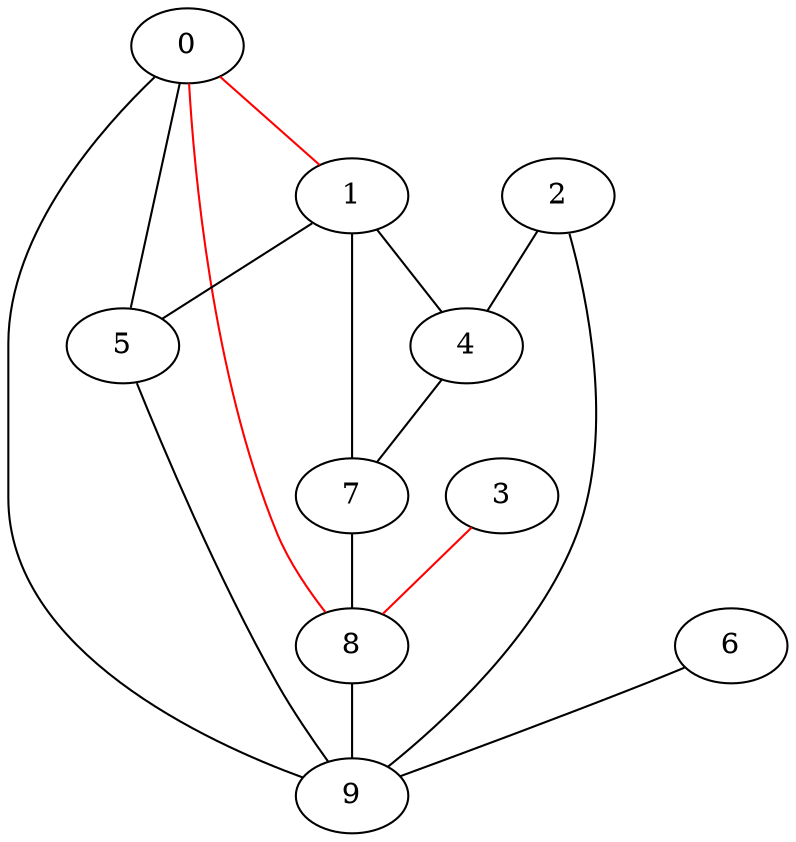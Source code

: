 graph one {
      0 -- 1 [color=red] ;
      0 -- 5 ;
      0 -- 8 [color=red] ;
      0 -- 9 ;
      1 -- 4 ;
      1 -- 5 ;
      1 -- 7 ;
      2 -- 4 ;
      2 -- 9 ;
      3 -- 8 [color=red] ;
      4 -- 7 ;
      5 -- 9 ;
      6 -- 9 ;
      7 -- 8 ;
      8 -- 9 ;
      9 
}